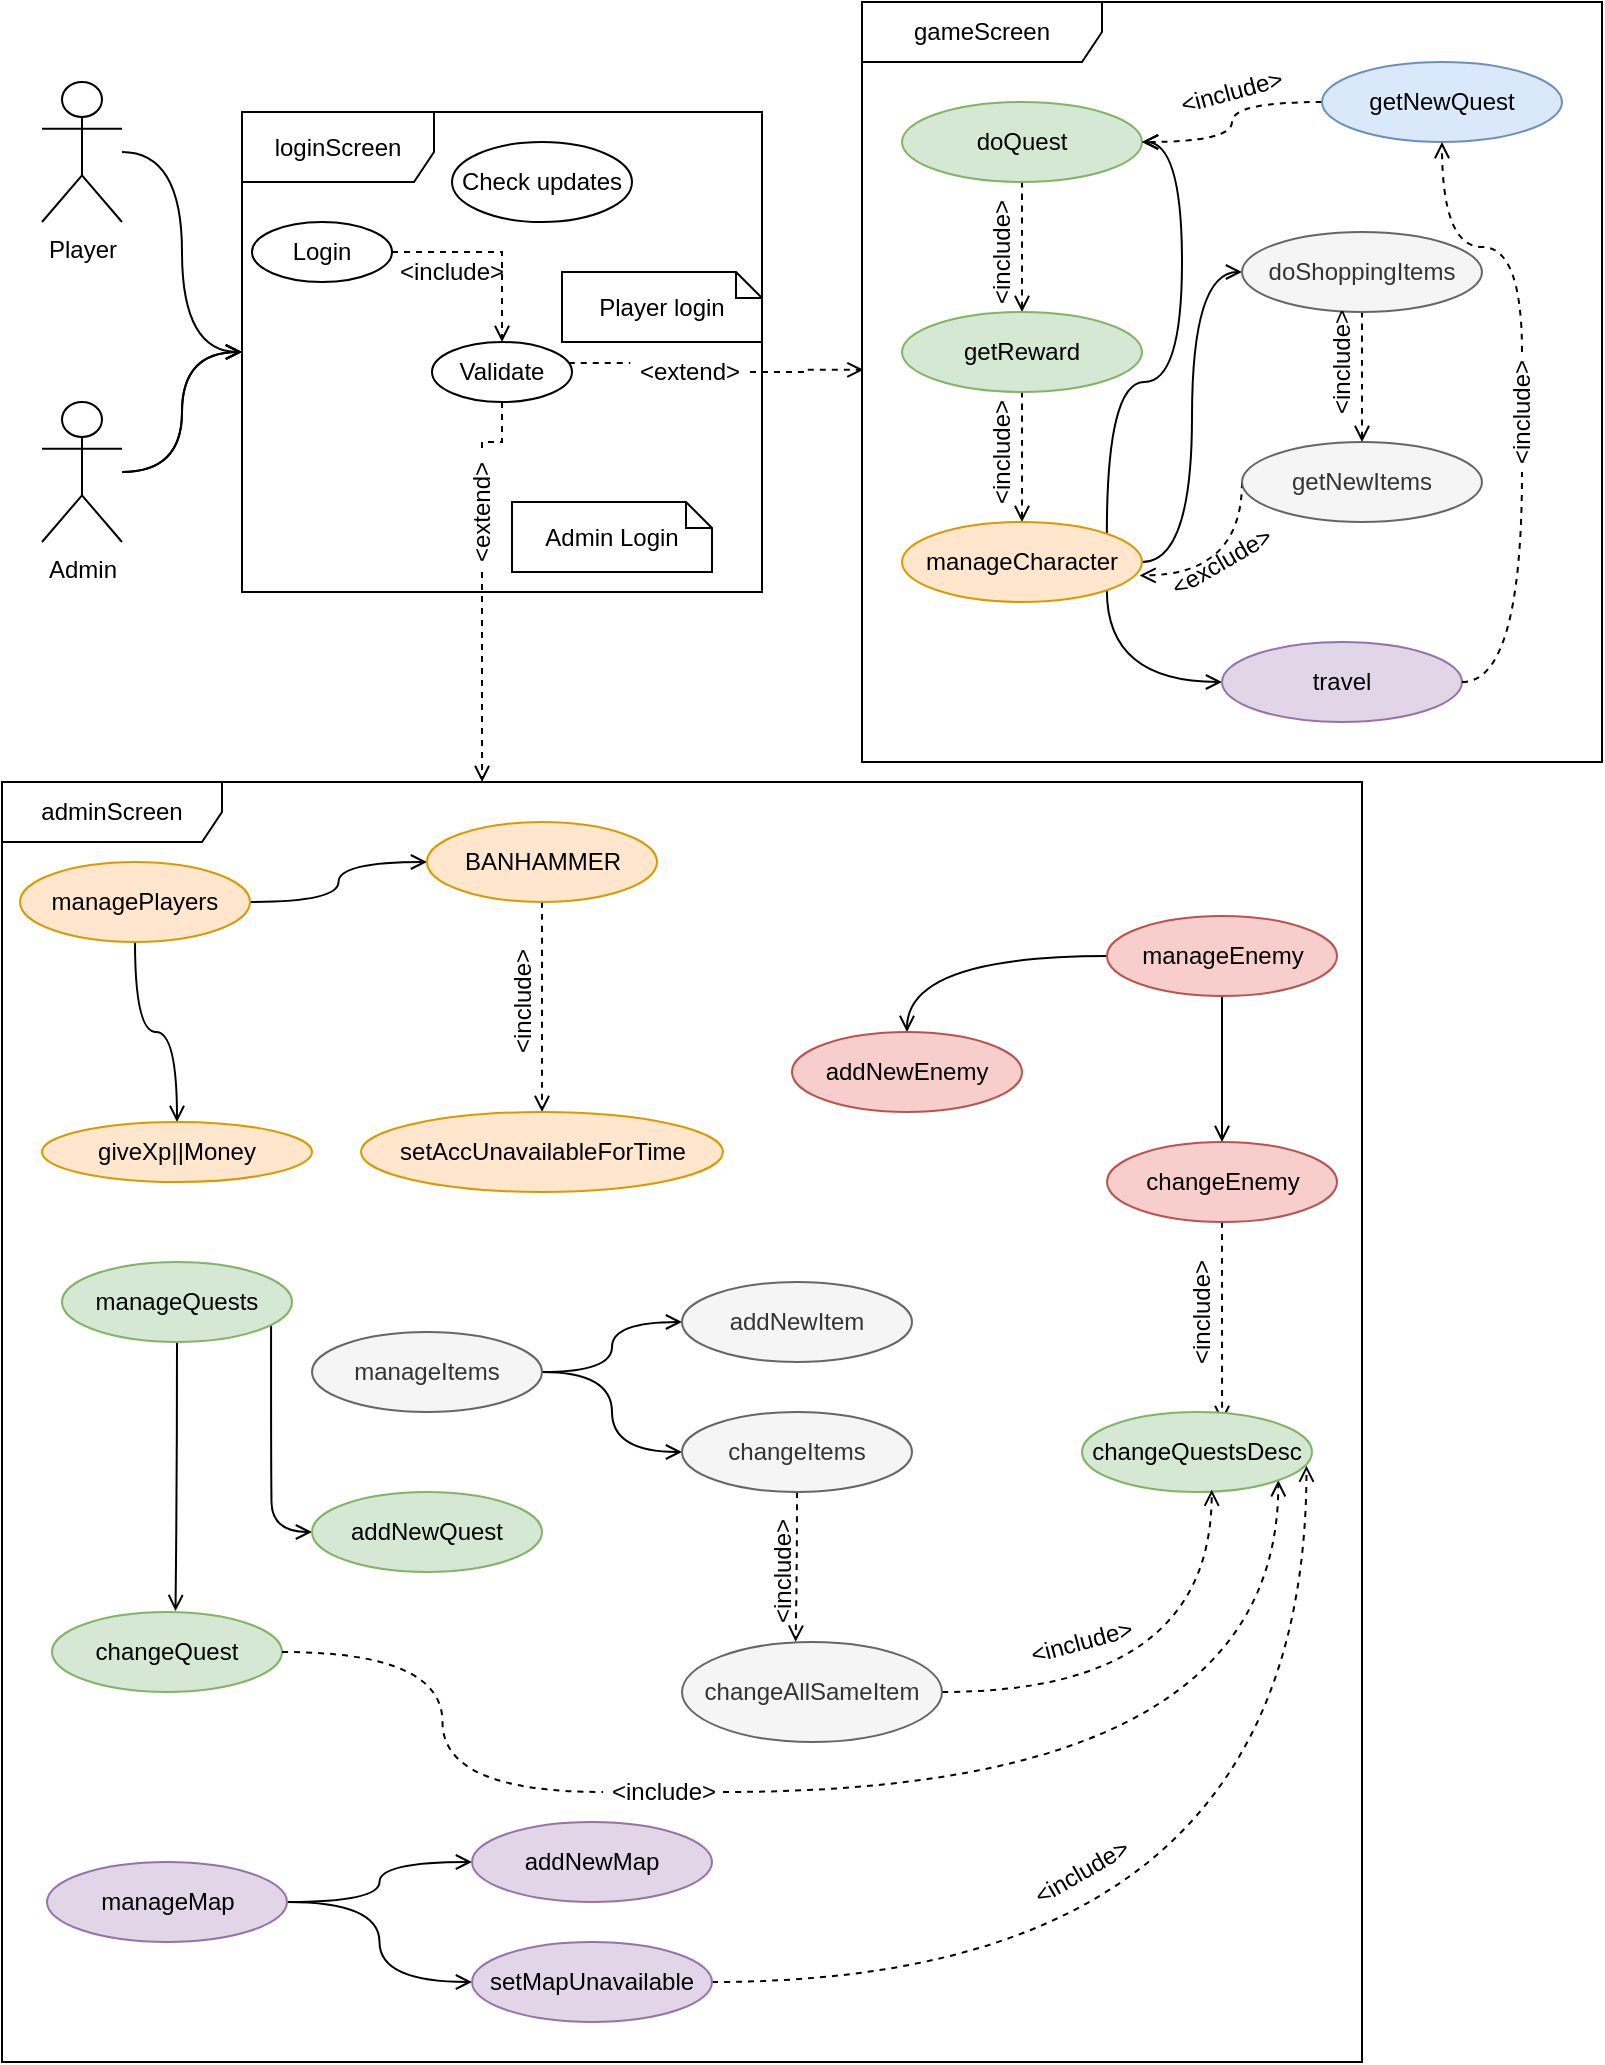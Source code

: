 <mxfile version="15.8.6" type="device"><diagram id="GQu67Do0pIQjbAA4GVUU" name="Page-1"><mxGraphModel dx="790" dy="437" grid="1" gridSize="10" guides="1" tooltips="1" connect="1" arrows="1" fold="1" page="1" pageScale="1" pageWidth="827" pageHeight="1169" math="0" shadow="0"><root><mxCell id="0"/><mxCell id="1" parent="0"/><mxCell id="N5-MqqBkSvnbE48fLbYf-37" style="edgeStyle=orthogonalEdgeStyle;curved=1;rounded=0;orthogonalLoop=1;jettySize=auto;html=1;endArrow=open;endFill=0;" edge="1" parent="1" source="N5-MqqBkSvnbE48fLbYf-1" target="N5-MqqBkSvnbE48fLbYf-36"><mxGeometry relative="1" as="geometry"/></mxCell><mxCell id="N5-MqqBkSvnbE48fLbYf-1" value="Player" style="shape=umlActor;verticalLabelPosition=bottom;verticalAlign=top;html=1;" vertex="1" parent="1"><mxGeometry x="40" y="110" width="40" height="70" as="geometry"/></mxCell><mxCell id="N5-MqqBkSvnbE48fLbYf-38" style="edgeStyle=orthogonalEdgeStyle;curved=1;rounded=0;orthogonalLoop=1;jettySize=auto;html=1;endArrow=open;endFill=0;" edge="1" parent="1" source="N5-MqqBkSvnbE48fLbYf-4" target="N5-MqqBkSvnbE48fLbYf-36"><mxGeometry relative="1" as="geometry"/></mxCell><mxCell id="N5-MqqBkSvnbE48fLbYf-41" style="edgeStyle=orthogonalEdgeStyle;curved=1;rounded=0;orthogonalLoop=1;jettySize=auto;html=1;endArrow=open;endFill=0;" edge="1" parent="1" source="N5-MqqBkSvnbE48fLbYf-4" target="N5-MqqBkSvnbE48fLbYf-36"><mxGeometry relative="1" as="geometry"/></mxCell><mxCell id="N5-MqqBkSvnbE48fLbYf-4" value="Admin" style="shape=umlActor;verticalLabelPosition=bottom;verticalAlign=top;html=1;" vertex="1" parent="1"><mxGeometry x="40" y="270" width="40" height="70" as="geometry"/></mxCell><mxCell id="N5-MqqBkSvnbE48fLbYf-11" style="edgeStyle=orthogonalEdgeStyle;rounded=0;orthogonalLoop=1;jettySize=auto;html=1;dashed=1;endArrow=open;endFill=0;" edge="1" parent="1" source="N5-MqqBkSvnbE48fLbYf-7" target="N5-MqqBkSvnbE48fLbYf-9"><mxGeometry relative="1" as="geometry"/></mxCell><mxCell id="N5-MqqBkSvnbE48fLbYf-7" value="Login" style="ellipse;whiteSpace=wrap;html=1;" vertex="1" parent="1"><mxGeometry x="145" y="180" width="70" height="30" as="geometry"/></mxCell><mxCell id="N5-MqqBkSvnbE48fLbYf-17" style="edgeStyle=orthogonalEdgeStyle;rounded=0;orthogonalLoop=1;jettySize=auto;html=1;endArrow=open;endFill=0;dashed=1;startArrow=none;entryX=0.353;entryY=0;entryDx=0;entryDy=0;entryPerimeter=0;" edge="1" parent="1" source="N5-MqqBkSvnbE48fLbYf-20" target="N5-MqqBkSvnbE48fLbYf-39"><mxGeometry relative="1" as="geometry"><mxPoint x="270" y="390" as="targetPoint"/><Array as="points"><mxPoint x="260" y="430"/><mxPoint x="260" y="430"/></Array></mxGeometry></mxCell><mxCell id="N5-MqqBkSvnbE48fLbYf-18" style="edgeStyle=orthogonalEdgeStyle;rounded=0;orthogonalLoop=1;jettySize=auto;html=1;dashed=1;endArrow=open;endFill=0;entryX=0.002;entryY=0.484;entryDx=0;entryDy=0;entryPerimeter=0;startArrow=none;" edge="1" parent="1" source="N5-MqqBkSvnbE48fLbYf-19" target="N5-MqqBkSvnbE48fLbYf-40"><mxGeometry relative="1" as="geometry"><mxPoint x="410" y="255" as="targetPoint"/><Array as="points"/></mxGeometry></mxCell><mxCell id="N5-MqqBkSvnbE48fLbYf-9" value="Validate" style="ellipse;whiteSpace=wrap;html=1;" vertex="1" parent="1"><mxGeometry x="235" y="240" width="70" height="30" as="geometry"/></mxCell><mxCell id="N5-MqqBkSvnbE48fLbYf-14" value="&amp;lt;include&amp;gt;" style="text;html=1;strokeColor=none;fillColor=none;align=center;verticalAlign=middle;whiteSpace=wrap;rounded=0;" vertex="1" parent="1"><mxGeometry x="215" y="190" width="60" height="30" as="geometry"/></mxCell><mxCell id="N5-MqqBkSvnbE48fLbYf-24" value="Check updates" style="ellipse;whiteSpace=wrap;html=1;" vertex="1" parent="1"><mxGeometry x="245" y="140" width="90" height="40" as="geometry"/></mxCell><mxCell id="N5-MqqBkSvnbE48fLbYf-39" value="adminScreen" style="shape=umlFrame;whiteSpace=wrap;html=1;width=110;height=30;" vertex="1" parent="1"><mxGeometry x="20" y="460" width="680" height="640" as="geometry"/></mxCell><mxCell id="N5-MqqBkSvnbE48fLbYf-40" value="gameScreen" style="shape=umlFrame;whiteSpace=wrap;html=1;width=120;height=30;" vertex="1" parent="1"><mxGeometry x="450" y="70" width="370" height="380" as="geometry"/></mxCell><mxCell id="N5-MqqBkSvnbE48fLbYf-46" value="Player login" style="shape=note;size=13;whiteSpace=wrap;html=1;" vertex="1" parent="1"><mxGeometry x="300" y="205" width="100" height="35" as="geometry"/></mxCell><mxCell id="N5-MqqBkSvnbE48fLbYf-47" value="Admin Login" style="shape=note;size=13;whiteSpace=wrap;html=1;" vertex="1" parent="1"><mxGeometry x="275" y="320" width="100" height="35" as="geometry"/></mxCell><mxCell id="N5-MqqBkSvnbE48fLbYf-51" style="edgeStyle=orthogonalEdgeStyle;curved=1;rounded=0;orthogonalLoop=1;jettySize=auto;html=1;endArrow=open;endFill=0;dashed=1;" edge="1" parent="1" source="N5-MqqBkSvnbE48fLbYf-48" target="N5-MqqBkSvnbE48fLbYf-49"><mxGeometry relative="1" as="geometry"/></mxCell><mxCell id="N5-MqqBkSvnbE48fLbYf-48" value="doQuest" style="ellipse;whiteSpace=wrap;html=1;fillColor=#d5e8d4;strokeColor=#82b366;" vertex="1" parent="1"><mxGeometry x="470" y="120" width="120" height="40" as="geometry"/></mxCell><mxCell id="N5-MqqBkSvnbE48fLbYf-52" style="edgeStyle=orthogonalEdgeStyle;curved=1;rounded=0;orthogonalLoop=1;jettySize=auto;html=1;dashed=1;endArrow=open;endFill=0;" edge="1" parent="1" source="N5-MqqBkSvnbE48fLbYf-49" target="N5-MqqBkSvnbE48fLbYf-50"><mxGeometry relative="1" as="geometry"/></mxCell><mxCell id="N5-MqqBkSvnbE48fLbYf-49" value="getReward" style="ellipse;whiteSpace=wrap;html=1;fillColor=#d5e8d4;strokeColor=#82b366;" vertex="1" parent="1"><mxGeometry x="470" y="225" width="120" height="40" as="geometry"/></mxCell><mxCell id="N5-MqqBkSvnbE48fLbYf-55" style="edgeStyle=orthogonalEdgeStyle;curved=1;rounded=0;orthogonalLoop=1;jettySize=auto;html=1;entryX=1;entryY=0.5;entryDx=0;entryDy=0;endArrow=open;endFill=0;exitX=1;exitY=0;exitDx=0;exitDy=0;" edge="1" parent="1" source="N5-MqqBkSvnbE48fLbYf-50" target="N5-MqqBkSvnbE48fLbYf-48"><mxGeometry relative="1" as="geometry"><Array as="points"><mxPoint x="572" y="260"/><mxPoint x="610" y="260"/><mxPoint x="610" y="140"/></Array></mxGeometry></mxCell><mxCell id="N5-MqqBkSvnbE48fLbYf-57" style="edgeStyle=orthogonalEdgeStyle;curved=1;rounded=0;orthogonalLoop=1;jettySize=auto;html=1;entryX=0;entryY=0.5;entryDx=0;entryDy=0;endArrow=open;endFill=0;" edge="1" parent="1" source="N5-MqqBkSvnbE48fLbYf-50" target="N5-MqqBkSvnbE48fLbYf-56"><mxGeometry relative="1" as="geometry"/></mxCell><mxCell id="N5-MqqBkSvnbE48fLbYf-60" style="edgeStyle=orthogonalEdgeStyle;curved=1;rounded=0;orthogonalLoop=1;jettySize=auto;html=1;endArrow=open;endFill=0;entryX=0;entryY=0.5;entryDx=0;entryDy=0;exitX=1;exitY=1;exitDx=0;exitDy=0;" edge="1" parent="1" source="N5-MqqBkSvnbE48fLbYf-50" target="N5-MqqBkSvnbE48fLbYf-59"><mxGeometry relative="1" as="geometry"><Array as="points"><mxPoint x="572" y="410"/></Array></mxGeometry></mxCell><mxCell id="N5-MqqBkSvnbE48fLbYf-50" value="manageCharacter" style="ellipse;whiteSpace=wrap;html=1;fillColor=#ffe6cc;strokeColor=#d79b00;" vertex="1" parent="1"><mxGeometry x="470" y="330" width="120" height="40" as="geometry"/></mxCell><mxCell id="N5-MqqBkSvnbE48fLbYf-53" value="&amp;lt;include&amp;gt;" style="text;html=1;strokeColor=none;fillColor=none;align=center;verticalAlign=middle;whiteSpace=wrap;rounded=0;rotation=-90;" vertex="1" parent="1"><mxGeometry x="490" y="180" width="60" height="30" as="geometry"/></mxCell><mxCell id="N5-MqqBkSvnbE48fLbYf-54" value="&amp;lt;include&amp;gt;" style="text;html=1;strokeColor=none;fillColor=none;align=center;verticalAlign=middle;whiteSpace=wrap;rounded=0;rotation=-90;" vertex="1" parent="1"><mxGeometry x="490" y="280" width="60" height="30" as="geometry"/></mxCell><mxCell id="N5-MqqBkSvnbE48fLbYf-77" style="edgeStyle=orthogonalEdgeStyle;curved=1;rounded=0;orthogonalLoop=1;jettySize=auto;html=1;entryX=0.5;entryY=0;entryDx=0;entryDy=0;dashed=1;endArrow=open;endFill=0;" edge="1" parent="1" source="N5-MqqBkSvnbE48fLbYf-56" target="N5-MqqBkSvnbE48fLbYf-75"><mxGeometry relative="1" as="geometry"/></mxCell><mxCell id="N5-MqqBkSvnbE48fLbYf-56" value="doShoppingItems" style="ellipse;whiteSpace=wrap;html=1;fillColor=#f5f5f5;fontColor=#333333;strokeColor=#666666;" vertex="1" parent="1"><mxGeometry x="640" y="185" width="120" height="40" as="geometry"/></mxCell><mxCell id="N5-MqqBkSvnbE48fLbYf-63" style="edgeStyle=orthogonalEdgeStyle;curved=1;rounded=0;orthogonalLoop=1;jettySize=auto;html=1;endArrow=open;endFill=0;dashed=1;startArrow=none;" edge="1" parent="1" source="N5-MqqBkSvnbE48fLbYf-64" target="N5-MqqBkSvnbE48fLbYf-62"><mxGeometry relative="1" as="geometry"><Array as="points"/></mxGeometry></mxCell><mxCell id="N5-MqqBkSvnbE48fLbYf-59" value="travel" style="ellipse;whiteSpace=wrap;html=1;fillColor=#e1d5e7;strokeColor=#9673a6;" vertex="1" parent="1"><mxGeometry x="630" y="390" width="120" height="40" as="geometry"/></mxCell><mxCell id="N5-MqqBkSvnbE48fLbYf-73" style="edgeStyle=orthogonalEdgeStyle;curved=1;rounded=0;orthogonalLoop=1;jettySize=auto;html=1;dashed=1;endArrow=open;endFill=0;" edge="1" parent="1" source="N5-MqqBkSvnbE48fLbYf-62" target="N5-MqqBkSvnbE48fLbYf-48"><mxGeometry relative="1" as="geometry"/></mxCell><mxCell id="N5-MqqBkSvnbE48fLbYf-62" value="getNewQuest" style="ellipse;whiteSpace=wrap;html=1;fillColor=#dae8fc;strokeColor=#6c8ebf;" vertex="1" parent="1"><mxGeometry x="680" y="100" width="120" height="40" as="geometry"/></mxCell><mxCell id="N5-MqqBkSvnbE48fLbYf-66" value="&amp;lt;include&amp;gt;" style="text;html=1;strokeColor=none;fillColor=none;align=center;verticalAlign=middle;whiteSpace=wrap;rounded=0;rotation=-15;" vertex="1" parent="1"><mxGeometry x="605" y="100" width="60" height="30" as="geometry"/></mxCell><mxCell id="N5-MqqBkSvnbE48fLbYf-64" value="&amp;lt;include&amp;gt;" style="text;html=1;strokeColor=none;fillColor=none;align=center;verticalAlign=middle;whiteSpace=wrap;rounded=0;rotation=-90;" vertex="1" parent="1"><mxGeometry x="750" y="260" width="60" height="30" as="geometry"/></mxCell><mxCell id="N5-MqqBkSvnbE48fLbYf-68" value="" style="edgeStyle=orthogonalEdgeStyle;curved=1;rounded=0;orthogonalLoop=1;jettySize=auto;html=1;endArrow=none;endFill=0;dashed=1;exitX=1;exitY=0.5;exitDx=0;exitDy=0;" edge="1" parent="1" source="N5-MqqBkSvnbE48fLbYf-59" target="N5-MqqBkSvnbE48fLbYf-64"><mxGeometry relative="1" as="geometry"><mxPoint x="760.0" y="370.029" as="sourcePoint"/><mxPoint x="780" y="134.907" as="targetPoint"/><Array as="points"><mxPoint x="780" y="410"/></Array></mxGeometry></mxCell><mxCell id="N5-MqqBkSvnbE48fLbYf-19" value="&amp;lt;extend&amp;gt;" style="text;html=1;strokeColor=none;fillColor=none;align=center;verticalAlign=middle;whiteSpace=wrap;rounded=0;" vertex="1" parent="1"><mxGeometry x="334" y="240" width="60" height="30" as="geometry"/></mxCell><mxCell id="N5-MqqBkSvnbE48fLbYf-70" value="" style="edgeStyle=orthogonalEdgeStyle;rounded=0;orthogonalLoop=1;jettySize=auto;html=1;dashed=1;endArrow=none;endFill=0;entryX=0.002;entryY=0.349;entryDx=0;entryDy=0;entryPerimeter=0;" edge="1" parent="1" source="N5-MqqBkSvnbE48fLbYf-9" target="N5-MqqBkSvnbE48fLbYf-19"><mxGeometry relative="1" as="geometry"><mxPoint x="305" y="255" as="sourcePoint"/><mxPoint x="450.74" y="254.97" as="targetPoint"/><Array as="points"><mxPoint x="325" y="250"/></Array></mxGeometry></mxCell><mxCell id="N5-MqqBkSvnbE48fLbYf-20" value="&amp;lt;extend&amp;gt;" style="text;html=1;strokeColor=none;fillColor=none;align=center;verticalAlign=middle;whiteSpace=wrap;rounded=0;rotation=-90;" vertex="1" parent="1"><mxGeometry x="230" y="310" width="60" height="30" as="geometry"/></mxCell><mxCell id="N5-MqqBkSvnbE48fLbYf-71" value="" style="edgeStyle=orthogonalEdgeStyle;rounded=0;orthogonalLoop=1;jettySize=auto;html=1;endArrow=none;endFill=0;dashed=1;" edge="1" parent="1" source="N5-MqqBkSvnbE48fLbYf-9" target="N5-MqqBkSvnbE48fLbYf-20"><mxGeometry relative="1" as="geometry"><mxPoint x="270" y="270" as="sourcePoint"/><mxPoint x="270" y="390" as="targetPoint"/></mxGeometry></mxCell><mxCell id="N5-MqqBkSvnbE48fLbYf-36" value="loginScreen&lt;br&gt;" style="shape=umlFrame;whiteSpace=wrap;html=1;width=96;height=35;" vertex="1" parent="1"><mxGeometry x="140" y="125" width="260" height="240" as="geometry"/></mxCell><mxCell id="N5-MqqBkSvnbE48fLbYf-78" style="edgeStyle=orthogonalEdgeStyle;curved=1;rounded=0;orthogonalLoop=1;jettySize=auto;html=1;entryX=0.99;entryY=0.668;entryDx=0;entryDy=0;entryPerimeter=0;dashed=1;endArrow=open;endFill=0;" edge="1" parent="1" source="N5-MqqBkSvnbE48fLbYf-75" target="N5-MqqBkSvnbE48fLbYf-50"><mxGeometry relative="1" as="geometry"><Array as="points"><mxPoint x="640" y="357"/></Array></mxGeometry></mxCell><mxCell id="N5-MqqBkSvnbE48fLbYf-75" value="getNewItems" style="ellipse;whiteSpace=wrap;html=1;fillColor=#f5f5f5;fontColor=#333333;strokeColor=#666666;" vertex="1" parent="1"><mxGeometry x="640" y="290" width="120" height="40" as="geometry"/></mxCell><mxCell id="N5-MqqBkSvnbE48fLbYf-79" value="&amp;lt;include&amp;gt;" style="text;html=1;strokeColor=none;fillColor=none;align=center;verticalAlign=middle;whiteSpace=wrap;rounded=0;rotation=-90;" vertex="1" parent="1"><mxGeometry x="660" y="235" width="60" height="30" as="geometry"/></mxCell><mxCell id="N5-MqqBkSvnbE48fLbYf-80" value="&amp;lt;exclude&amp;gt;" style="text;html=1;strokeColor=none;fillColor=none;align=center;verticalAlign=middle;whiteSpace=wrap;rounded=0;rotation=-30;" vertex="1" parent="1"><mxGeometry x="600" y="335" width="60" height="30" as="geometry"/></mxCell><mxCell id="N5-MqqBkSvnbE48fLbYf-83" style="edgeStyle=orthogonalEdgeStyle;curved=1;rounded=0;orthogonalLoop=1;jettySize=auto;html=1;entryX=0;entryY=0.5;entryDx=0;entryDy=0;endArrow=open;endFill=0;" edge="1" parent="1" source="N5-MqqBkSvnbE48fLbYf-81" target="N5-MqqBkSvnbE48fLbYf-82"><mxGeometry relative="1" as="geometry"/></mxCell><mxCell id="N5-MqqBkSvnbE48fLbYf-88" style="edgeStyle=orthogonalEdgeStyle;curved=1;rounded=0;orthogonalLoop=1;jettySize=auto;html=1;endArrow=open;endFill=0;" edge="1" parent="1" source="N5-MqqBkSvnbE48fLbYf-81" target="N5-MqqBkSvnbE48fLbYf-87"><mxGeometry relative="1" as="geometry"/></mxCell><mxCell id="N5-MqqBkSvnbE48fLbYf-81" value="managePlayers" style="ellipse;whiteSpace=wrap;html=1;fillColor=#ffe6cc;strokeColor=#d79b00;" vertex="1" parent="1"><mxGeometry x="29" y="500" width="115" height="40" as="geometry"/></mxCell><mxCell id="N5-MqqBkSvnbE48fLbYf-85" style="edgeStyle=orthogonalEdgeStyle;curved=1;rounded=0;orthogonalLoop=1;jettySize=auto;html=1;endArrow=open;endFill=0;dashed=1;" edge="1" parent="1" source="N5-MqqBkSvnbE48fLbYf-82" target="N5-MqqBkSvnbE48fLbYf-84"><mxGeometry relative="1" as="geometry"/></mxCell><mxCell id="N5-MqqBkSvnbE48fLbYf-82" value="BANHAMMER" style="ellipse;whiteSpace=wrap;html=1;fillColor=#ffe6cc;strokeColor=#d79b00;" vertex="1" parent="1"><mxGeometry x="232.5" y="480" width="115" height="40" as="geometry"/></mxCell><mxCell id="N5-MqqBkSvnbE48fLbYf-84" value="setAccUnavailableForTime" style="ellipse;whiteSpace=wrap;html=1;fillColor=#ffe6cc;strokeColor=#d79b00;" vertex="1" parent="1"><mxGeometry x="199.5" y="625" width="181" height="40" as="geometry"/></mxCell><mxCell id="N5-MqqBkSvnbE48fLbYf-86" value="&amp;lt;include&amp;gt;" style="text;html=1;strokeColor=none;fillColor=none;align=center;verticalAlign=middle;whiteSpace=wrap;rounded=0;rotation=-90;" vertex="1" parent="1"><mxGeometry x="250" y="554.5" width="60" height="30" as="geometry"/></mxCell><mxCell id="N5-MqqBkSvnbE48fLbYf-87" value="giveXp||Money" style="ellipse;whiteSpace=wrap;html=1;fillColor=#ffe6cc;strokeColor=#d79b00;" vertex="1" parent="1"><mxGeometry x="40" y="630" width="135" height="30" as="geometry"/></mxCell><mxCell id="N5-MqqBkSvnbE48fLbYf-115" style="edgeStyle=orthogonalEdgeStyle;curved=1;rounded=0;orthogonalLoop=1;jettySize=auto;html=1;entryX=0;entryY=0.5;entryDx=0;entryDy=0;endArrow=open;endFill=0;exitX=0.909;exitY=0.779;exitDx=0;exitDy=0;exitPerimeter=0;" edge="1" parent="1" source="N5-MqqBkSvnbE48fLbYf-91" target="N5-MqqBkSvnbE48fLbYf-92"><mxGeometry relative="1" as="geometry"><Array as="points"><mxPoint x="155" y="805"/><mxPoint x="155" y="895"/></Array></mxGeometry></mxCell><mxCell id="N5-MqqBkSvnbE48fLbYf-117" style="edgeStyle=orthogonalEdgeStyle;curved=1;rounded=0;orthogonalLoop=1;jettySize=auto;html=1;entryX=0.537;entryY=-0.011;entryDx=0;entryDy=0;entryPerimeter=0;endArrow=open;endFill=0;" edge="1" parent="1" source="N5-MqqBkSvnbE48fLbYf-91" target="N5-MqqBkSvnbE48fLbYf-100"><mxGeometry relative="1" as="geometry"/></mxCell><mxCell id="N5-MqqBkSvnbE48fLbYf-91" value="manageQuests" style="ellipse;whiteSpace=wrap;html=1;fillColor=#d5e8d4;strokeColor=#82b366;" vertex="1" parent="1"><mxGeometry x="50" y="700" width="115" height="40" as="geometry"/></mxCell><mxCell id="N5-MqqBkSvnbE48fLbYf-92" value="addNewQuest" style="ellipse;whiteSpace=wrap;html=1;fillColor=#d5e8d4;strokeColor=#82b366;" vertex="1" parent="1"><mxGeometry x="175" y="815" width="115" height="40" as="geometry"/></mxCell><mxCell id="N5-MqqBkSvnbE48fLbYf-97" style="edgeStyle=orthogonalEdgeStyle;curved=1;rounded=0;orthogonalLoop=1;jettySize=auto;html=1;endArrow=open;endFill=0;" edge="1" parent="1" source="N5-MqqBkSvnbE48fLbYf-95" target="N5-MqqBkSvnbE48fLbYf-96"><mxGeometry relative="1" as="geometry"/></mxCell><mxCell id="N5-MqqBkSvnbE48fLbYf-119" style="edgeStyle=orthogonalEdgeStyle;curved=1;rounded=0;orthogonalLoop=1;jettySize=auto;html=1;endArrow=open;endFill=0;" edge="1" parent="1" source="N5-MqqBkSvnbE48fLbYf-95" target="N5-MqqBkSvnbE48fLbYf-118"><mxGeometry relative="1" as="geometry"/></mxCell><mxCell id="N5-MqqBkSvnbE48fLbYf-95" value="manageEnemy" style="ellipse;whiteSpace=wrap;html=1;fillColor=#f8cecc;strokeColor=#b85450;" vertex="1" parent="1"><mxGeometry x="572.5" y="527" width="115" height="40" as="geometry"/></mxCell><mxCell id="N5-MqqBkSvnbE48fLbYf-96" value="addNewEnemy" style="ellipse;whiteSpace=wrap;html=1;fillColor=#f8cecc;strokeColor=#b85450;" vertex="1" parent="1"><mxGeometry x="415" y="585" width="115" height="40" as="geometry"/></mxCell><mxCell id="N5-MqqBkSvnbE48fLbYf-133" style="edgeStyle=orthogonalEdgeStyle;curved=1;rounded=0;orthogonalLoop=1;jettySize=auto;html=1;dashed=1;endArrow=open;endFill=0;entryX=1;entryY=1;entryDx=0;entryDy=0;startArrow=none;exitX=1;exitY=0.5;exitDx=0;exitDy=0;" edge="1" parent="1" source="N5-MqqBkSvnbE48fLbYf-134" target="N5-MqqBkSvnbE48fLbYf-120"><mxGeometry relative="1" as="geometry"><Array as="points"><mxPoint x="658" y="965"/></Array></mxGeometry></mxCell><mxCell id="N5-MqqBkSvnbE48fLbYf-100" value="changeQuest" style="ellipse;whiteSpace=wrap;html=1;fillColor=#d5e8d4;strokeColor=#82b366;" vertex="1" parent="1"><mxGeometry x="45" y="875" width="115" height="40" as="geometry"/></mxCell><mxCell id="N5-MqqBkSvnbE48fLbYf-112" style="edgeStyle=orthogonalEdgeStyle;curved=1;rounded=0;orthogonalLoop=1;jettySize=auto;html=1;endArrow=open;endFill=0;" edge="1" parent="1" source="N5-MqqBkSvnbE48fLbYf-107" target="N5-MqqBkSvnbE48fLbYf-108"><mxGeometry relative="1" as="geometry"/></mxCell><mxCell id="N5-MqqBkSvnbE48fLbYf-113" style="edgeStyle=orthogonalEdgeStyle;curved=1;rounded=0;orthogonalLoop=1;jettySize=auto;html=1;endArrow=open;endFill=0;" edge="1" parent="1" source="N5-MqqBkSvnbE48fLbYf-107" target="N5-MqqBkSvnbE48fLbYf-110"><mxGeometry relative="1" as="geometry"/></mxCell><mxCell id="N5-MqqBkSvnbE48fLbYf-107" value="manageItems" style="ellipse;whiteSpace=wrap;html=1;fillColor=#f5f5f5;fontColor=#333333;strokeColor=#666666;" vertex="1" parent="1"><mxGeometry x="175" y="735" width="115" height="40" as="geometry"/></mxCell><mxCell id="N5-MqqBkSvnbE48fLbYf-108" value="addNewItem" style="ellipse;whiteSpace=wrap;html=1;fillColor=#f5f5f5;fontColor=#333333;strokeColor=#666666;" vertex="1" parent="1"><mxGeometry x="360" y="710" width="115" height="40" as="geometry"/></mxCell><mxCell id="N5-MqqBkSvnbE48fLbYf-130" style="edgeStyle=orthogonalEdgeStyle;curved=1;rounded=0;orthogonalLoop=1;jettySize=auto;html=1;entryX=0.437;entryY=-0.003;entryDx=0;entryDy=0;entryPerimeter=0;dashed=1;endArrow=open;endFill=0;" edge="1" parent="1" source="N5-MqqBkSvnbE48fLbYf-110" target="N5-MqqBkSvnbE48fLbYf-129"><mxGeometry relative="1" as="geometry"/></mxCell><mxCell id="N5-MqqBkSvnbE48fLbYf-110" value="changeItems" style="ellipse;whiteSpace=wrap;html=1;fillColor=#f5f5f5;fontColor=#333333;strokeColor=#666666;" vertex="1" parent="1"><mxGeometry x="360" y="775" width="115" height="40" as="geometry"/></mxCell><mxCell id="N5-MqqBkSvnbE48fLbYf-123" style="edgeStyle=orthogonalEdgeStyle;curved=1;rounded=0;orthogonalLoop=1;jettySize=auto;html=1;entryX=0.609;entryY=0.125;entryDx=0;entryDy=0;entryPerimeter=0;endArrow=open;endFill=0;dashed=1;" edge="1" parent="1" source="N5-MqqBkSvnbE48fLbYf-118" target="N5-MqqBkSvnbE48fLbYf-120"><mxGeometry relative="1" as="geometry"/></mxCell><mxCell id="N5-MqqBkSvnbE48fLbYf-118" value="changeEnemy" style="ellipse;whiteSpace=wrap;html=1;fillColor=#f8cecc;strokeColor=#b85450;" vertex="1" parent="1"><mxGeometry x="572.5" y="640" width="115" height="40" as="geometry"/></mxCell><mxCell id="N5-MqqBkSvnbE48fLbYf-120" value="changeQuestsDesc" style="ellipse;whiteSpace=wrap;html=1;fillColor=#d5e8d4;strokeColor=#82b366;" vertex="1" parent="1"><mxGeometry x="560" y="775" width="115" height="40" as="geometry"/></mxCell><mxCell id="N5-MqqBkSvnbE48fLbYf-124" value="&amp;lt;include&amp;gt;" style="text;html=1;strokeColor=none;fillColor=none;align=center;verticalAlign=middle;whiteSpace=wrap;rounded=0;rotation=-90;" vertex="1" parent="1"><mxGeometry x="590" y="710" width="60" height="30" as="geometry"/></mxCell><mxCell id="N5-MqqBkSvnbE48fLbYf-126" value="&amp;lt;include&amp;gt;" style="text;html=1;strokeColor=none;fillColor=none;align=center;verticalAlign=middle;whiteSpace=wrap;rounded=0;rotation=-15;" vertex="1" parent="1"><mxGeometry x="530" y="875" width="60" height="30" as="geometry"/></mxCell><mxCell id="N5-MqqBkSvnbE48fLbYf-132" style="edgeStyle=orthogonalEdgeStyle;curved=1;rounded=0;orthogonalLoop=1;jettySize=auto;html=1;entryX=0.564;entryY=0.971;entryDx=0;entryDy=0;entryPerimeter=0;dashed=1;endArrow=open;endFill=0;" edge="1" parent="1" source="N5-MqqBkSvnbE48fLbYf-129" target="N5-MqqBkSvnbE48fLbYf-120"><mxGeometry relative="1" as="geometry"/></mxCell><mxCell id="N5-MqqBkSvnbE48fLbYf-129" value="changeAllSameItem" style="ellipse;whiteSpace=wrap;html=1;fillColor=#f5f5f5;fontColor=#333333;strokeColor=#666666;" vertex="1" parent="1"><mxGeometry x="360" y="890" width="130" height="50" as="geometry"/></mxCell><mxCell id="N5-MqqBkSvnbE48fLbYf-131" value="&amp;lt;include&amp;gt;" style="text;html=1;strokeColor=none;fillColor=none;align=center;verticalAlign=middle;whiteSpace=wrap;rounded=0;rotation=-90;" vertex="1" parent="1"><mxGeometry x="380.5" y="840" width="60" height="30" as="geometry"/></mxCell><mxCell id="N5-MqqBkSvnbE48fLbYf-134" value="&amp;lt;include&amp;gt;" style="text;html=1;strokeColor=none;fillColor=none;align=center;verticalAlign=middle;whiteSpace=wrap;rounded=0;rotation=0;" vertex="1" parent="1"><mxGeometry x="320.5" y="950" width="60" height="30" as="geometry"/></mxCell><mxCell id="N5-MqqBkSvnbE48fLbYf-135" value="" style="edgeStyle=orthogonalEdgeStyle;curved=1;rounded=0;orthogonalLoop=1;jettySize=auto;html=1;dashed=1;endArrow=none;endFill=0;entryX=0;entryY=0.5;entryDx=0;entryDy=0;" edge="1" parent="1" source="N5-MqqBkSvnbE48fLbYf-100" target="N5-MqqBkSvnbE48fLbYf-134"><mxGeometry relative="1" as="geometry"><mxPoint x="102.5" y="915" as="sourcePoint"/><mxPoint x="658.032" y="809.186" as="targetPoint"/><Array as="points"/></mxGeometry></mxCell><mxCell id="N5-MqqBkSvnbE48fLbYf-140" style="edgeStyle=orthogonalEdgeStyle;curved=1;rounded=0;orthogonalLoop=1;jettySize=auto;html=1;entryX=0;entryY=0.5;entryDx=0;entryDy=0;endArrow=open;endFill=0;" edge="1" parent="1" source="N5-MqqBkSvnbE48fLbYf-137" target="N5-MqqBkSvnbE48fLbYf-139"><mxGeometry relative="1" as="geometry"/></mxCell><mxCell id="N5-MqqBkSvnbE48fLbYf-142" style="edgeStyle=orthogonalEdgeStyle;curved=1;rounded=0;orthogonalLoop=1;jettySize=auto;html=1;endArrow=open;endFill=0;" edge="1" parent="1" source="N5-MqqBkSvnbE48fLbYf-137" target="N5-MqqBkSvnbE48fLbYf-141"><mxGeometry relative="1" as="geometry"/></mxCell><mxCell id="N5-MqqBkSvnbE48fLbYf-137" value="manageMap" style="ellipse;whiteSpace=wrap;html=1;fillColor=#e1d5e7;strokeColor=#9673a6;" vertex="1" parent="1"><mxGeometry x="42.5" y="1000" width="120" height="40" as="geometry"/></mxCell><mxCell id="N5-MqqBkSvnbE48fLbYf-139" value="addNewMap" style="ellipse;whiteSpace=wrap;html=1;fillColor=#e1d5e7;strokeColor=#9673a6;" vertex="1" parent="1"><mxGeometry x="255" y="980" width="120" height="40" as="geometry"/></mxCell><mxCell id="N5-MqqBkSvnbE48fLbYf-143" style="edgeStyle=orthogonalEdgeStyle;curved=1;rounded=0;orthogonalLoop=1;jettySize=auto;html=1;entryX=0.976;entryY=0.671;entryDx=0;entryDy=0;entryPerimeter=0;endArrow=open;endFill=0;dashed=1;" edge="1" parent="1" source="N5-MqqBkSvnbE48fLbYf-141" target="N5-MqqBkSvnbE48fLbYf-120"><mxGeometry relative="1" as="geometry"/></mxCell><mxCell id="N5-MqqBkSvnbE48fLbYf-141" value="setMapUnavailable" style="ellipse;whiteSpace=wrap;html=1;fillColor=#e1d5e7;strokeColor=#9673a6;" vertex="1" parent="1"><mxGeometry x="255" y="1040" width="120" height="40" as="geometry"/></mxCell><mxCell id="N5-MqqBkSvnbE48fLbYf-144" value="&amp;lt;include&amp;gt;" style="text;html=1;strokeColor=none;fillColor=none;align=center;verticalAlign=middle;whiteSpace=wrap;rounded=0;rotation=-30;" vertex="1" parent="1"><mxGeometry x="530" y="990" width="60" height="30" as="geometry"/></mxCell></root></mxGraphModel></diagram></mxfile>